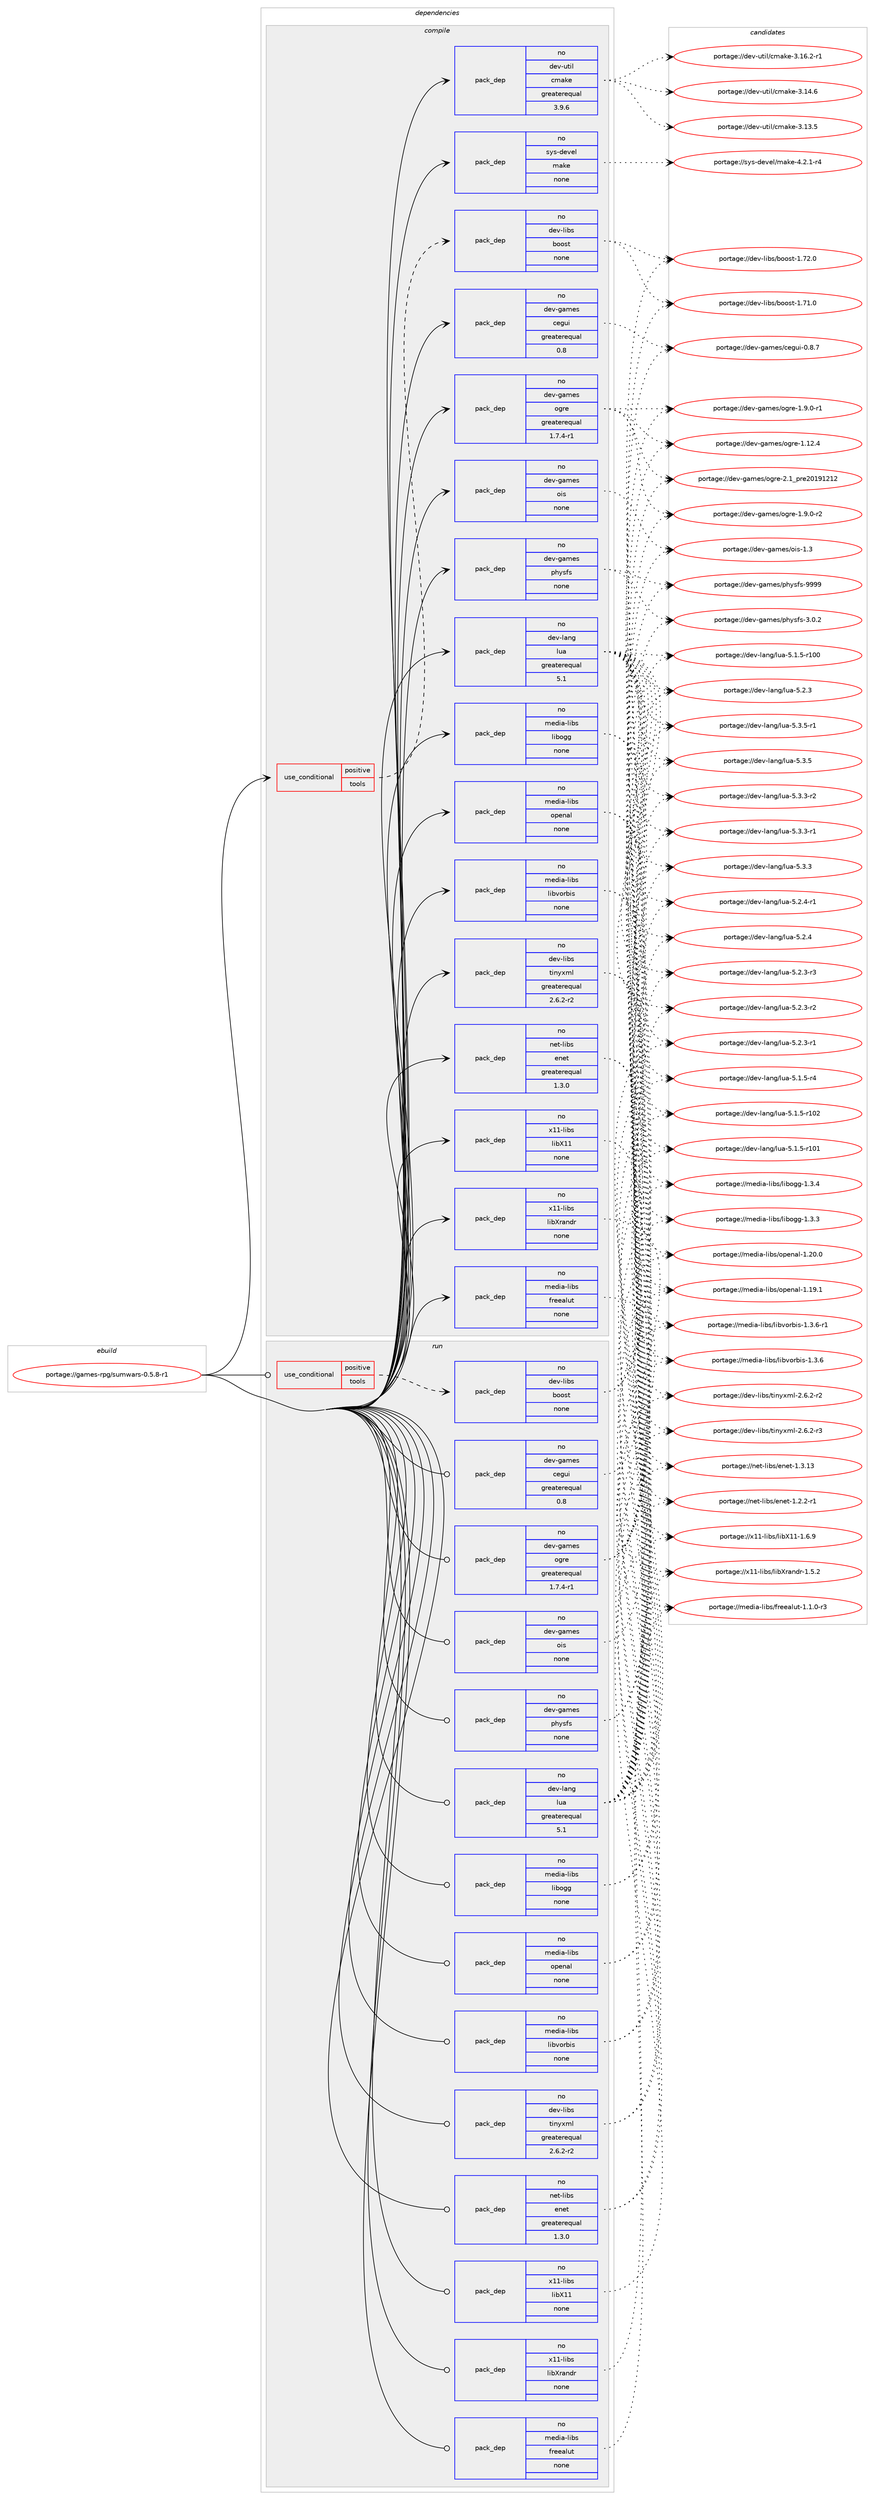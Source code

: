 digraph prolog {

# *************
# Graph options
# *************

newrank=true;
concentrate=true;
compound=true;
graph [rankdir=LR,fontname=Helvetica,fontsize=10,ranksep=1.5];#, ranksep=2.5, nodesep=0.2];
edge  [arrowhead=vee];
node  [fontname=Helvetica,fontsize=10];

# **********
# The ebuild
# **********

subgraph cluster_leftcol {
color=gray;
label=<<i>ebuild</i>>;
id [label="portage://games-rpg/sumwars-0.5.8-r1", color=red, width=4, href="../games-rpg/sumwars-0.5.8-r1.svg"];
}

# ****************
# The dependencies
# ****************

subgraph cluster_midcol {
color=gray;
label=<<i>dependencies</i>>;
subgraph cluster_compile {
fillcolor="#eeeeee";
style=filled;
label=<<i>compile</i>>;
subgraph cond58906 {
dependency282589 [label=<<TABLE BORDER="0" CELLBORDER="1" CELLSPACING="0" CELLPADDING="4"><TR><TD ROWSPAN="3" CELLPADDING="10">use_conditional</TD></TR><TR><TD>positive</TD></TR><TR><TD>tools</TD></TR></TABLE>>, shape=none, color=red];
subgraph pack219281 {
dependency282590 [label=<<TABLE BORDER="0" CELLBORDER="1" CELLSPACING="0" CELLPADDING="4" WIDTH="220"><TR><TD ROWSPAN="6" CELLPADDING="30">pack_dep</TD></TR><TR><TD WIDTH="110">no</TD></TR><TR><TD>dev-libs</TD></TR><TR><TD>boost</TD></TR><TR><TD>none</TD></TR><TR><TD></TD></TR></TABLE>>, shape=none, color=blue];
}
dependency282589:e -> dependency282590:w [weight=20,style="dashed",arrowhead="vee"];
}
id:e -> dependency282589:w [weight=20,style="solid",arrowhead="vee"];
subgraph pack219282 {
dependency282591 [label=<<TABLE BORDER="0" CELLBORDER="1" CELLSPACING="0" CELLPADDING="4" WIDTH="220"><TR><TD ROWSPAN="6" CELLPADDING="30">pack_dep</TD></TR><TR><TD WIDTH="110">no</TD></TR><TR><TD>dev-games</TD></TR><TR><TD>cegui</TD></TR><TR><TD>greaterequal</TD></TR><TR><TD>0.8</TD></TR></TABLE>>, shape=none, color=blue];
}
id:e -> dependency282591:w [weight=20,style="solid",arrowhead="vee"];
subgraph pack219283 {
dependency282592 [label=<<TABLE BORDER="0" CELLBORDER="1" CELLSPACING="0" CELLPADDING="4" WIDTH="220"><TR><TD ROWSPAN="6" CELLPADDING="30">pack_dep</TD></TR><TR><TD WIDTH="110">no</TD></TR><TR><TD>dev-games</TD></TR><TR><TD>ogre</TD></TR><TR><TD>greaterequal</TD></TR><TR><TD>1.7.4-r1</TD></TR></TABLE>>, shape=none, color=blue];
}
id:e -> dependency282592:w [weight=20,style="solid",arrowhead="vee"];
subgraph pack219284 {
dependency282593 [label=<<TABLE BORDER="0" CELLBORDER="1" CELLSPACING="0" CELLPADDING="4" WIDTH="220"><TR><TD ROWSPAN="6" CELLPADDING="30">pack_dep</TD></TR><TR><TD WIDTH="110">no</TD></TR><TR><TD>dev-games</TD></TR><TR><TD>ois</TD></TR><TR><TD>none</TD></TR><TR><TD></TD></TR></TABLE>>, shape=none, color=blue];
}
id:e -> dependency282593:w [weight=20,style="solid",arrowhead="vee"];
subgraph pack219285 {
dependency282594 [label=<<TABLE BORDER="0" CELLBORDER="1" CELLSPACING="0" CELLPADDING="4" WIDTH="220"><TR><TD ROWSPAN="6" CELLPADDING="30">pack_dep</TD></TR><TR><TD WIDTH="110">no</TD></TR><TR><TD>dev-games</TD></TR><TR><TD>physfs</TD></TR><TR><TD>none</TD></TR><TR><TD></TD></TR></TABLE>>, shape=none, color=blue];
}
id:e -> dependency282594:w [weight=20,style="solid",arrowhead="vee"];
subgraph pack219286 {
dependency282595 [label=<<TABLE BORDER="0" CELLBORDER="1" CELLSPACING="0" CELLPADDING="4" WIDTH="220"><TR><TD ROWSPAN="6" CELLPADDING="30">pack_dep</TD></TR><TR><TD WIDTH="110">no</TD></TR><TR><TD>dev-lang</TD></TR><TR><TD>lua</TD></TR><TR><TD>greaterequal</TD></TR><TR><TD>5.1</TD></TR></TABLE>>, shape=none, color=blue];
}
id:e -> dependency282595:w [weight=20,style="solid",arrowhead="vee"];
subgraph pack219287 {
dependency282596 [label=<<TABLE BORDER="0" CELLBORDER="1" CELLSPACING="0" CELLPADDING="4" WIDTH="220"><TR><TD ROWSPAN="6" CELLPADDING="30">pack_dep</TD></TR><TR><TD WIDTH="110">no</TD></TR><TR><TD>dev-libs</TD></TR><TR><TD>tinyxml</TD></TR><TR><TD>greaterequal</TD></TR><TR><TD>2.6.2-r2</TD></TR></TABLE>>, shape=none, color=blue];
}
id:e -> dependency282596:w [weight=20,style="solid",arrowhead="vee"];
subgraph pack219288 {
dependency282597 [label=<<TABLE BORDER="0" CELLBORDER="1" CELLSPACING="0" CELLPADDING="4" WIDTH="220"><TR><TD ROWSPAN="6" CELLPADDING="30">pack_dep</TD></TR><TR><TD WIDTH="110">no</TD></TR><TR><TD>dev-util</TD></TR><TR><TD>cmake</TD></TR><TR><TD>greaterequal</TD></TR><TR><TD>3.9.6</TD></TR></TABLE>>, shape=none, color=blue];
}
id:e -> dependency282597:w [weight=20,style="solid",arrowhead="vee"];
subgraph pack219289 {
dependency282598 [label=<<TABLE BORDER="0" CELLBORDER="1" CELLSPACING="0" CELLPADDING="4" WIDTH="220"><TR><TD ROWSPAN="6" CELLPADDING="30">pack_dep</TD></TR><TR><TD WIDTH="110">no</TD></TR><TR><TD>media-libs</TD></TR><TR><TD>freealut</TD></TR><TR><TD>none</TD></TR><TR><TD></TD></TR></TABLE>>, shape=none, color=blue];
}
id:e -> dependency282598:w [weight=20,style="solid",arrowhead="vee"];
subgraph pack219290 {
dependency282599 [label=<<TABLE BORDER="0" CELLBORDER="1" CELLSPACING="0" CELLPADDING="4" WIDTH="220"><TR><TD ROWSPAN="6" CELLPADDING="30">pack_dep</TD></TR><TR><TD WIDTH="110">no</TD></TR><TR><TD>media-libs</TD></TR><TR><TD>libogg</TD></TR><TR><TD>none</TD></TR><TR><TD></TD></TR></TABLE>>, shape=none, color=blue];
}
id:e -> dependency282599:w [weight=20,style="solid",arrowhead="vee"];
subgraph pack219291 {
dependency282600 [label=<<TABLE BORDER="0" CELLBORDER="1" CELLSPACING="0" CELLPADDING="4" WIDTH="220"><TR><TD ROWSPAN="6" CELLPADDING="30">pack_dep</TD></TR><TR><TD WIDTH="110">no</TD></TR><TR><TD>media-libs</TD></TR><TR><TD>libvorbis</TD></TR><TR><TD>none</TD></TR><TR><TD></TD></TR></TABLE>>, shape=none, color=blue];
}
id:e -> dependency282600:w [weight=20,style="solid",arrowhead="vee"];
subgraph pack219292 {
dependency282601 [label=<<TABLE BORDER="0" CELLBORDER="1" CELLSPACING="0" CELLPADDING="4" WIDTH="220"><TR><TD ROWSPAN="6" CELLPADDING="30">pack_dep</TD></TR><TR><TD WIDTH="110">no</TD></TR><TR><TD>media-libs</TD></TR><TR><TD>openal</TD></TR><TR><TD>none</TD></TR><TR><TD></TD></TR></TABLE>>, shape=none, color=blue];
}
id:e -> dependency282601:w [weight=20,style="solid",arrowhead="vee"];
subgraph pack219293 {
dependency282602 [label=<<TABLE BORDER="0" CELLBORDER="1" CELLSPACING="0" CELLPADDING="4" WIDTH="220"><TR><TD ROWSPAN="6" CELLPADDING="30">pack_dep</TD></TR><TR><TD WIDTH="110">no</TD></TR><TR><TD>net-libs</TD></TR><TR><TD>enet</TD></TR><TR><TD>greaterequal</TD></TR><TR><TD>1.3.0</TD></TR></TABLE>>, shape=none, color=blue];
}
id:e -> dependency282602:w [weight=20,style="solid",arrowhead="vee"];
subgraph pack219294 {
dependency282603 [label=<<TABLE BORDER="0" CELLBORDER="1" CELLSPACING="0" CELLPADDING="4" WIDTH="220"><TR><TD ROWSPAN="6" CELLPADDING="30">pack_dep</TD></TR><TR><TD WIDTH="110">no</TD></TR><TR><TD>sys-devel</TD></TR><TR><TD>make</TD></TR><TR><TD>none</TD></TR><TR><TD></TD></TR></TABLE>>, shape=none, color=blue];
}
id:e -> dependency282603:w [weight=20,style="solid",arrowhead="vee"];
subgraph pack219295 {
dependency282604 [label=<<TABLE BORDER="0" CELLBORDER="1" CELLSPACING="0" CELLPADDING="4" WIDTH="220"><TR><TD ROWSPAN="6" CELLPADDING="30">pack_dep</TD></TR><TR><TD WIDTH="110">no</TD></TR><TR><TD>x11-libs</TD></TR><TR><TD>libX11</TD></TR><TR><TD>none</TD></TR><TR><TD></TD></TR></TABLE>>, shape=none, color=blue];
}
id:e -> dependency282604:w [weight=20,style="solid",arrowhead="vee"];
subgraph pack219296 {
dependency282605 [label=<<TABLE BORDER="0" CELLBORDER="1" CELLSPACING="0" CELLPADDING="4" WIDTH="220"><TR><TD ROWSPAN="6" CELLPADDING="30">pack_dep</TD></TR><TR><TD WIDTH="110">no</TD></TR><TR><TD>x11-libs</TD></TR><TR><TD>libXrandr</TD></TR><TR><TD>none</TD></TR><TR><TD></TD></TR></TABLE>>, shape=none, color=blue];
}
id:e -> dependency282605:w [weight=20,style="solid",arrowhead="vee"];
}
subgraph cluster_compileandrun {
fillcolor="#eeeeee";
style=filled;
label=<<i>compile and run</i>>;
}
subgraph cluster_run {
fillcolor="#eeeeee";
style=filled;
label=<<i>run</i>>;
subgraph cond58907 {
dependency282606 [label=<<TABLE BORDER="0" CELLBORDER="1" CELLSPACING="0" CELLPADDING="4"><TR><TD ROWSPAN="3" CELLPADDING="10">use_conditional</TD></TR><TR><TD>positive</TD></TR><TR><TD>tools</TD></TR></TABLE>>, shape=none, color=red];
subgraph pack219297 {
dependency282607 [label=<<TABLE BORDER="0" CELLBORDER="1" CELLSPACING="0" CELLPADDING="4" WIDTH="220"><TR><TD ROWSPAN="6" CELLPADDING="30">pack_dep</TD></TR><TR><TD WIDTH="110">no</TD></TR><TR><TD>dev-libs</TD></TR><TR><TD>boost</TD></TR><TR><TD>none</TD></TR><TR><TD></TD></TR></TABLE>>, shape=none, color=blue];
}
dependency282606:e -> dependency282607:w [weight=20,style="dashed",arrowhead="vee"];
}
id:e -> dependency282606:w [weight=20,style="solid",arrowhead="odot"];
subgraph pack219298 {
dependency282608 [label=<<TABLE BORDER="0" CELLBORDER="1" CELLSPACING="0" CELLPADDING="4" WIDTH="220"><TR><TD ROWSPAN="6" CELLPADDING="30">pack_dep</TD></TR><TR><TD WIDTH="110">no</TD></TR><TR><TD>dev-games</TD></TR><TR><TD>cegui</TD></TR><TR><TD>greaterequal</TD></TR><TR><TD>0.8</TD></TR></TABLE>>, shape=none, color=blue];
}
id:e -> dependency282608:w [weight=20,style="solid",arrowhead="odot"];
subgraph pack219299 {
dependency282609 [label=<<TABLE BORDER="0" CELLBORDER="1" CELLSPACING="0" CELLPADDING="4" WIDTH="220"><TR><TD ROWSPAN="6" CELLPADDING="30">pack_dep</TD></TR><TR><TD WIDTH="110">no</TD></TR><TR><TD>dev-games</TD></TR><TR><TD>ogre</TD></TR><TR><TD>greaterequal</TD></TR><TR><TD>1.7.4-r1</TD></TR></TABLE>>, shape=none, color=blue];
}
id:e -> dependency282609:w [weight=20,style="solid",arrowhead="odot"];
subgraph pack219300 {
dependency282610 [label=<<TABLE BORDER="0" CELLBORDER="1" CELLSPACING="0" CELLPADDING="4" WIDTH="220"><TR><TD ROWSPAN="6" CELLPADDING="30">pack_dep</TD></TR><TR><TD WIDTH="110">no</TD></TR><TR><TD>dev-games</TD></TR><TR><TD>ois</TD></TR><TR><TD>none</TD></TR><TR><TD></TD></TR></TABLE>>, shape=none, color=blue];
}
id:e -> dependency282610:w [weight=20,style="solid",arrowhead="odot"];
subgraph pack219301 {
dependency282611 [label=<<TABLE BORDER="0" CELLBORDER="1" CELLSPACING="0" CELLPADDING="4" WIDTH="220"><TR><TD ROWSPAN="6" CELLPADDING="30">pack_dep</TD></TR><TR><TD WIDTH="110">no</TD></TR><TR><TD>dev-games</TD></TR><TR><TD>physfs</TD></TR><TR><TD>none</TD></TR><TR><TD></TD></TR></TABLE>>, shape=none, color=blue];
}
id:e -> dependency282611:w [weight=20,style="solid",arrowhead="odot"];
subgraph pack219302 {
dependency282612 [label=<<TABLE BORDER="0" CELLBORDER="1" CELLSPACING="0" CELLPADDING="4" WIDTH="220"><TR><TD ROWSPAN="6" CELLPADDING="30">pack_dep</TD></TR><TR><TD WIDTH="110">no</TD></TR><TR><TD>dev-lang</TD></TR><TR><TD>lua</TD></TR><TR><TD>greaterequal</TD></TR><TR><TD>5.1</TD></TR></TABLE>>, shape=none, color=blue];
}
id:e -> dependency282612:w [weight=20,style="solid",arrowhead="odot"];
subgraph pack219303 {
dependency282613 [label=<<TABLE BORDER="0" CELLBORDER="1" CELLSPACING="0" CELLPADDING="4" WIDTH="220"><TR><TD ROWSPAN="6" CELLPADDING="30">pack_dep</TD></TR><TR><TD WIDTH="110">no</TD></TR><TR><TD>dev-libs</TD></TR><TR><TD>tinyxml</TD></TR><TR><TD>greaterequal</TD></TR><TR><TD>2.6.2-r2</TD></TR></TABLE>>, shape=none, color=blue];
}
id:e -> dependency282613:w [weight=20,style="solid",arrowhead="odot"];
subgraph pack219304 {
dependency282614 [label=<<TABLE BORDER="0" CELLBORDER="1" CELLSPACING="0" CELLPADDING="4" WIDTH="220"><TR><TD ROWSPAN="6" CELLPADDING="30">pack_dep</TD></TR><TR><TD WIDTH="110">no</TD></TR><TR><TD>media-libs</TD></TR><TR><TD>freealut</TD></TR><TR><TD>none</TD></TR><TR><TD></TD></TR></TABLE>>, shape=none, color=blue];
}
id:e -> dependency282614:w [weight=20,style="solid",arrowhead="odot"];
subgraph pack219305 {
dependency282615 [label=<<TABLE BORDER="0" CELLBORDER="1" CELLSPACING="0" CELLPADDING="4" WIDTH="220"><TR><TD ROWSPAN="6" CELLPADDING="30">pack_dep</TD></TR><TR><TD WIDTH="110">no</TD></TR><TR><TD>media-libs</TD></TR><TR><TD>libogg</TD></TR><TR><TD>none</TD></TR><TR><TD></TD></TR></TABLE>>, shape=none, color=blue];
}
id:e -> dependency282615:w [weight=20,style="solid",arrowhead="odot"];
subgraph pack219306 {
dependency282616 [label=<<TABLE BORDER="0" CELLBORDER="1" CELLSPACING="0" CELLPADDING="4" WIDTH="220"><TR><TD ROWSPAN="6" CELLPADDING="30">pack_dep</TD></TR><TR><TD WIDTH="110">no</TD></TR><TR><TD>media-libs</TD></TR><TR><TD>libvorbis</TD></TR><TR><TD>none</TD></TR><TR><TD></TD></TR></TABLE>>, shape=none, color=blue];
}
id:e -> dependency282616:w [weight=20,style="solid",arrowhead="odot"];
subgraph pack219307 {
dependency282617 [label=<<TABLE BORDER="0" CELLBORDER="1" CELLSPACING="0" CELLPADDING="4" WIDTH="220"><TR><TD ROWSPAN="6" CELLPADDING="30">pack_dep</TD></TR><TR><TD WIDTH="110">no</TD></TR><TR><TD>media-libs</TD></TR><TR><TD>openal</TD></TR><TR><TD>none</TD></TR><TR><TD></TD></TR></TABLE>>, shape=none, color=blue];
}
id:e -> dependency282617:w [weight=20,style="solid",arrowhead="odot"];
subgraph pack219308 {
dependency282618 [label=<<TABLE BORDER="0" CELLBORDER="1" CELLSPACING="0" CELLPADDING="4" WIDTH="220"><TR><TD ROWSPAN="6" CELLPADDING="30">pack_dep</TD></TR><TR><TD WIDTH="110">no</TD></TR><TR><TD>net-libs</TD></TR><TR><TD>enet</TD></TR><TR><TD>greaterequal</TD></TR><TR><TD>1.3.0</TD></TR></TABLE>>, shape=none, color=blue];
}
id:e -> dependency282618:w [weight=20,style="solid",arrowhead="odot"];
subgraph pack219309 {
dependency282619 [label=<<TABLE BORDER="0" CELLBORDER="1" CELLSPACING="0" CELLPADDING="4" WIDTH="220"><TR><TD ROWSPAN="6" CELLPADDING="30">pack_dep</TD></TR><TR><TD WIDTH="110">no</TD></TR><TR><TD>x11-libs</TD></TR><TR><TD>libX11</TD></TR><TR><TD>none</TD></TR><TR><TD></TD></TR></TABLE>>, shape=none, color=blue];
}
id:e -> dependency282619:w [weight=20,style="solid",arrowhead="odot"];
subgraph pack219310 {
dependency282620 [label=<<TABLE BORDER="0" CELLBORDER="1" CELLSPACING="0" CELLPADDING="4" WIDTH="220"><TR><TD ROWSPAN="6" CELLPADDING="30">pack_dep</TD></TR><TR><TD WIDTH="110">no</TD></TR><TR><TD>x11-libs</TD></TR><TR><TD>libXrandr</TD></TR><TR><TD>none</TD></TR><TR><TD></TD></TR></TABLE>>, shape=none, color=blue];
}
id:e -> dependency282620:w [weight=20,style="solid",arrowhead="odot"];
}
}

# **************
# The candidates
# **************

subgraph cluster_choices {
rank=same;
color=gray;
label=<<i>candidates</i>>;

subgraph choice219281 {
color=black;
nodesep=1;
choice1001011184510810598115479811111111511645494655504648 [label="portage://dev-libs/boost-1.72.0", color=red, width=4,href="../dev-libs/boost-1.72.0.svg"];
choice1001011184510810598115479811111111511645494655494648 [label="portage://dev-libs/boost-1.71.0", color=red, width=4,href="../dev-libs/boost-1.71.0.svg"];
dependency282590:e -> choice1001011184510810598115479811111111511645494655504648:w [style=dotted,weight="100"];
dependency282590:e -> choice1001011184510810598115479811111111511645494655494648:w [style=dotted,weight="100"];
}
subgraph choice219282 {
color=black;
nodesep=1;
choice10010111845103971091011154799101103117105454846564655 [label="portage://dev-games/cegui-0.8.7", color=red, width=4,href="../dev-games/cegui-0.8.7.svg"];
dependency282591:e -> choice10010111845103971091011154799101103117105454846564655:w [style=dotted,weight="100"];
}
subgraph choice219283 {
color=black;
nodesep=1;
choice10010111845103971091011154711110311410145504649951121141015048495749504950 [label="portage://dev-games/ogre-2.1_pre20191212", color=red, width=4,href="../dev-games/ogre-2.1_pre20191212.svg"];
choice1001011184510397109101115471111031141014549465746484511450 [label="portage://dev-games/ogre-1.9.0-r2", color=red, width=4,href="../dev-games/ogre-1.9.0-r2.svg"];
choice1001011184510397109101115471111031141014549465746484511449 [label="portage://dev-games/ogre-1.9.0-r1", color=red, width=4,href="../dev-games/ogre-1.9.0-r1.svg"];
choice10010111845103971091011154711110311410145494649504652 [label="portage://dev-games/ogre-1.12.4", color=red, width=4,href="../dev-games/ogre-1.12.4.svg"];
dependency282592:e -> choice10010111845103971091011154711110311410145504649951121141015048495749504950:w [style=dotted,weight="100"];
dependency282592:e -> choice1001011184510397109101115471111031141014549465746484511450:w [style=dotted,weight="100"];
dependency282592:e -> choice1001011184510397109101115471111031141014549465746484511449:w [style=dotted,weight="100"];
dependency282592:e -> choice10010111845103971091011154711110311410145494649504652:w [style=dotted,weight="100"];
}
subgraph choice219284 {
color=black;
nodesep=1;
choice10010111845103971091011154711110511545494651 [label="portage://dev-games/ois-1.3", color=red, width=4,href="../dev-games/ois-1.3.svg"];
dependency282593:e -> choice10010111845103971091011154711110511545494651:w [style=dotted,weight="100"];
}
subgraph choice219285 {
color=black;
nodesep=1;
choice1001011184510397109101115471121041211151021154557575757 [label="portage://dev-games/physfs-9999", color=red, width=4,href="../dev-games/physfs-9999.svg"];
choice100101118451039710910111547112104121115102115455146484650 [label="portage://dev-games/physfs-3.0.2", color=red, width=4,href="../dev-games/physfs-3.0.2.svg"];
dependency282594:e -> choice1001011184510397109101115471121041211151021154557575757:w [style=dotted,weight="100"];
dependency282594:e -> choice100101118451039710910111547112104121115102115455146484650:w [style=dotted,weight="100"];
}
subgraph choice219286 {
color=black;
nodesep=1;
choice100101118451089711010347108117974553465146534511449 [label="portage://dev-lang/lua-5.3.5-r1", color=red, width=4,href="../dev-lang/lua-5.3.5-r1.svg"];
choice10010111845108971101034710811797455346514653 [label="portage://dev-lang/lua-5.3.5", color=red, width=4,href="../dev-lang/lua-5.3.5.svg"];
choice100101118451089711010347108117974553465146514511450 [label="portage://dev-lang/lua-5.3.3-r2", color=red, width=4,href="../dev-lang/lua-5.3.3-r2.svg"];
choice100101118451089711010347108117974553465146514511449 [label="portage://dev-lang/lua-5.3.3-r1", color=red, width=4,href="../dev-lang/lua-5.3.3-r1.svg"];
choice10010111845108971101034710811797455346514651 [label="portage://dev-lang/lua-5.3.3", color=red, width=4,href="../dev-lang/lua-5.3.3.svg"];
choice100101118451089711010347108117974553465046524511449 [label="portage://dev-lang/lua-5.2.4-r1", color=red, width=4,href="../dev-lang/lua-5.2.4-r1.svg"];
choice10010111845108971101034710811797455346504652 [label="portage://dev-lang/lua-5.2.4", color=red, width=4,href="../dev-lang/lua-5.2.4.svg"];
choice100101118451089711010347108117974553465046514511451 [label="portage://dev-lang/lua-5.2.3-r3", color=red, width=4,href="../dev-lang/lua-5.2.3-r3.svg"];
choice100101118451089711010347108117974553465046514511450 [label="portage://dev-lang/lua-5.2.3-r2", color=red, width=4,href="../dev-lang/lua-5.2.3-r2.svg"];
choice100101118451089711010347108117974553465046514511449 [label="portage://dev-lang/lua-5.2.3-r1", color=red, width=4,href="../dev-lang/lua-5.2.3-r1.svg"];
choice10010111845108971101034710811797455346504651 [label="portage://dev-lang/lua-5.2.3", color=red, width=4,href="../dev-lang/lua-5.2.3.svg"];
choice100101118451089711010347108117974553464946534511452 [label="portage://dev-lang/lua-5.1.5-r4", color=red, width=4,href="../dev-lang/lua-5.1.5-r4.svg"];
choice1001011184510897110103471081179745534649465345114494850 [label="portage://dev-lang/lua-5.1.5-r102", color=red, width=4,href="../dev-lang/lua-5.1.5-r102.svg"];
choice1001011184510897110103471081179745534649465345114494849 [label="portage://dev-lang/lua-5.1.5-r101", color=red, width=4,href="../dev-lang/lua-5.1.5-r101.svg"];
choice1001011184510897110103471081179745534649465345114494848 [label="portage://dev-lang/lua-5.1.5-r100", color=red, width=4,href="../dev-lang/lua-5.1.5-r100.svg"];
dependency282595:e -> choice100101118451089711010347108117974553465146534511449:w [style=dotted,weight="100"];
dependency282595:e -> choice10010111845108971101034710811797455346514653:w [style=dotted,weight="100"];
dependency282595:e -> choice100101118451089711010347108117974553465146514511450:w [style=dotted,weight="100"];
dependency282595:e -> choice100101118451089711010347108117974553465146514511449:w [style=dotted,weight="100"];
dependency282595:e -> choice10010111845108971101034710811797455346514651:w [style=dotted,weight="100"];
dependency282595:e -> choice100101118451089711010347108117974553465046524511449:w [style=dotted,weight="100"];
dependency282595:e -> choice10010111845108971101034710811797455346504652:w [style=dotted,weight="100"];
dependency282595:e -> choice100101118451089711010347108117974553465046514511451:w [style=dotted,weight="100"];
dependency282595:e -> choice100101118451089711010347108117974553465046514511450:w [style=dotted,weight="100"];
dependency282595:e -> choice100101118451089711010347108117974553465046514511449:w [style=dotted,weight="100"];
dependency282595:e -> choice10010111845108971101034710811797455346504651:w [style=dotted,weight="100"];
dependency282595:e -> choice100101118451089711010347108117974553464946534511452:w [style=dotted,weight="100"];
dependency282595:e -> choice1001011184510897110103471081179745534649465345114494850:w [style=dotted,weight="100"];
dependency282595:e -> choice1001011184510897110103471081179745534649465345114494849:w [style=dotted,weight="100"];
dependency282595:e -> choice1001011184510897110103471081179745534649465345114494848:w [style=dotted,weight="100"];
}
subgraph choice219287 {
color=black;
nodesep=1;
choice1001011184510810598115471161051101211201091084550465446504511451 [label="portage://dev-libs/tinyxml-2.6.2-r3", color=red, width=4,href="../dev-libs/tinyxml-2.6.2-r3.svg"];
choice1001011184510810598115471161051101211201091084550465446504511450 [label="portage://dev-libs/tinyxml-2.6.2-r2", color=red, width=4,href="../dev-libs/tinyxml-2.6.2-r2.svg"];
dependency282596:e -> choice1001011184510810598115471161051101211201091084550465446504511451:w [style=dotted,weight="100"];
dependency282596:e -> choice1001011184510810598115471161051101211201091084550465446504511450:w [style=dotted,weight="100"];
}
subgraph choice219288 {
color=black;
nodesep=1;
choice10010111845117116105108479910997107101455146495446504511449 [label="portage://dev-util/cmake-3.16.2-r1", color=red, width=4,href="../dev-util/cmake-3.16.2-r1.svg"];
choice1001011184511711610510847991099710710145514649524654 [label="portage://dev-util/cmake-3.14.6", color=red, width=4,href="../dev-util/cmake-3.14.6.svg"];
choice1001011184511711610510847991099710710145514649514653 [label="portage://dev-util/cmake-3.13.5", color=red, width=4,href="../dev-util/cmake-3.13.5.svg"];
dependency282597:e -> choice10010111845117116105108479910997107101455146495446504511449:w [style=dotted,weight="100"];
dependency282597:e -> choice1001011184511711610510847991099710710145514649524654:w [style=dotted,weight="100"];
dependency282597:e -> choice1001011184511711610510847991099710710145514649514653:w [style=dotted,weight="100"];
}
subgraph choice219289 {
color=black;
nodesep=1;
choice10910110010597451081059811547102114101101971081171164549464946484511451 [label="portage://media-libs/freealut-1.1.0-r3", color=red, width=4,href="../media-libs/freealut-1.1.0-r3.svg"];
dependency282598:e -> choice10910110010597451081059811547102114101101971081171164549464946484511451:w [style=dotted,weight="100"];
}
subgraph choice219290 {
color=black;
nodesep=1;
choice1091011001059745108105981154710810598111103103454946514652 [label="portage://media-libs/libogg-1.3.4", color=red, width=4,href="../media-libs/libogg-1.3.4.svg"];
choice1091011001059745108105981154710810598111103103454946514651 [label="portage://media-libs/libogg-1.3.3", color=red, width=4,href="../media-libs/libogg-1.3.3.svg"];
dependency282599:e -> choice1091011001059745108105981154710810598111103103454946514652:w [style=dotted,weight="100"];
dependency282599:e -> choice1091011001059745108105981154710810598111103103454946514651:w [style=dotted,weight="100"];
}
subgraph choice219291 {
color=black;
nodesep=1;
choice1091011001059745108105981154710810598118111114981051154549465146544511449 [label="portage://media-libs/libvorbis-1.3.6-r1", color=red, width=4,href="../media-libs/libvorbis-1.3.6-r1.svg"];
choice109101100105974510810598115471081059811811111498105115454946514654 [label="portage://media-libs/libvorbis-1.3.6", color=red, width=4,href="../media-libs/libvorbis-1.3.6.svg"];
dependency282600:e -> choice1091011001059745108105981154710810598118111114981051154549465146544511449:w [style=dotted,weight="100"];
dependency282600:e -> choice109101100105974510810598115471081059811811111498105115454946514654:w [style=dotted,weight="100"];
}
subgraph choice219292 {
color=black;
nodesep=1;
choice109101100105974510810598115471111121011109710845494650484648 [label="portage://media-libs/openal-1.20.0", color=red, width=4,href="../media-libs/openal-1.20.0.svg"];
choice109101100105974510810598115471111121011109710845494649574649 [label="portage://media-libs/openal-1.19.1", color=red, width=4,href="../media-libs/openal-1.19.1.svg"];
dependency282601:e -> choice109101100105974510810598115471111121011109710845494650484648:w [style=dotted,weight="100"];
dependency282601:e -> choice109101100105974510810598115471111121011109710845494649574649:w [style=dotted,weight="100"];
}
subgraph choice219293 {
color=black;
nodesep=1;
choice11010111645108105981154710111010111645494651464951 [label="portage://net-libs/enet-1.3.13", color=red, width=4,href="../net-libs/enet-1.3.13.svg"];
choice1101011164510810598115471011101011164549465046504511449 [label="portage://net-libs/enet-1.2.2-r1", color=red, width=4,href="../net-libs/enet-1.2.2-r1.svg"];
dependency282602:e -> choice11010111645108105981154710111010111645494651464951:w [style=dotted,weight="100"];
dependency282602:e -> choice1101011164510810598115471011101011164549465046504511449:w [style=dotted,weight="100"];
}
subgraph choice219294 {
color=black;
nodesep=1;
choice1151211154510010111810110847109971071014552465046494511452 [label="portage://sys-devel/make-4.2.1-r4", color=red, width=4,href="../sys-devel/make-4.2.1-r4.svg"];
dependency282603:e -> choice1151211154510010111810110847109971071014552465046494511452:w [style=dotted,weight="100"];
}
subgraph choice219295 {
color=black;
nodesep=1;
choice120494945108105981154710810598884949454946544657 [label="portage://x11-libs/libX11-1.6.9", color=red, width=4,href="../x11-libs/libX11-1.6.9.svg"];
dependency282604:e -> choice120494945108105981154710810598884949454946544657:w [style=dotted,weight="100"];
}
subgraph choice219296 {
color=black;
nodesep=1;
choice1204949451081059811547108105988811497110100114454946534650 [label="portage://x11-libs/libXrandr-1.5.2", color=red, width=4,href="../x11-libs/libXrandr-1.5.2.svg"];
dependency282605:e -> choice1204949451081059811547108105988811497110100114454946534650:w [style=dotted,weight="100"];
}
subgraph choice219297 {
color=black;
nodesep=1;
choice1001011184510810598115479811111111511645494655504648 [label="portage://dev-libs/boost-1.72.0", color=red, width=4,href="../dev-libs/boost-1.72.0.svg"];
choice1001011184510810598115479811111111511645494655494648 [label="portage://dev-libs/boost-1.71.0", color=red, width=4,href="../dev-libs/boost-1.71.0.svg"];
dependency282607:e -> choice1001011184510810598115479811111111511645494655504648:w [style=dotted,weight="100"];
dependency282607:e -> choice1001011184510810598115479811111111511645494655494648:w [style=dotted,weight="100"];
}
subgraph choice219298 {
color=black;
nodesep=1;
choice10010111845103971091011154799101103117105454846564655 [label="portage://dev-games/cegui-0.8.7", color=red, width=4,href="../dev-games/cegui-0.8.7.svg"];
dependency282608:e -> choice10010111845103971091011154799101103117105454846564655:w [style=dotted,weight="100"];
}
subgraph choice219299 {
color=black;
nodesep=1;
choice10010111845103971091011154711110311410145504649951121141015048495749504950 [label="portage://dev-games/ogre-2.1_pre20191212", color=red, width=4,href="../dev-games/ogre-2.1_pre20191212.svg"];
choice1001011184510397109101115471111031141014549465746484511450 [label="portage://dev-games/ogre-1.9.0-r2", color=red, width=4,href="../dev-games/ogre-1.9.0-r2.svg"];
choice1001011184510397109101115471111031141014549465746484511449 [label="portage://dev-games/ogre-1.9.0-r1", color=red, width=4,href="../dev-games/ogre-1.9.0-r1.svg"];
choice10010111845103971091011154711110311410145494649504652 [label="portage://dev-games/ogre-1.12.4", color=red, width=4,href="../dev-games/ogre-1.12.4.svg"];
dependency282609:e -> choice10010111845103971091011154711110311410145504649951121141015048495749504950:w [style=dotted,weight="100"];
dependency282609:e -> choice1001011184510397109101115471111031141014549465746484511450:w [style=dotted,weight="100"];
dependency282609:e -> choice1001011184510397109101115471111031141014549465746484511449:w [style=dotted,weight="100"];
dependency282609:e -> choice10010111845103971091011154711110311410145494649504652:w [style=dotted,weight="100"];
}
subgraph choice219300 {
color=black;
nodesep=1;
choice10010111845103971091011154711110511545494651 [label="portage://dev-games/ois-1.3", color=red, width=4,href="../dev-games/ois-1.3.svg"];
dependency282610:e -> choice10010111845103971091011154711110511545494651:w [style=dotted,weight="100"];
}
subgraph choice219301 {
color=black;
nodesep=1;
choice1001011184510397109101115471121041211151021154557575757 [label="portage://dev-games/physfs-9999", color=red, width=4,href="../dev-games/physfs-9999.svg"];
choice100101118451039710910111547112104121115102115455146484650 [label="portage://dev-games/physfs-3.0.2", color=red, width=4,href="../dev-games/physfs-3.0.2.svg"];
dependency282611:e -> choice1001011184510397109101115471121041211151021154557575757:w [style=dotted,weight="100"];
dependency282611:e -> choice100101118451039710910111547112104121115102115455146484650:w [style=dotted,weight="100"];
}
subgraph choice219302 {
color=black;
nodesep=1;
choice100101118451089711010347108117974553465146534511449 [label="portage://dev-lang/lua-5.3.5-r1", color=red, width=4,href="../dev-lang/lua-5.3.5-r1.svg"];
choice10010111845108971101034710811797455346514653 [label="portage://dev-lang/lua-5.3.5", color=red, width=4,href="../dev-lang/lua-5.3.5.svg"];
choice100101118451089711010347108117974553465146514511450 [label="portage://dev-lang/lua-5.3.3-r2", color=red, width=4,href="../dev-lang/lua-5.3.3-r2.svg"];
choice100101118451089711010347108117974553465146514511449 [label="portage://dev-lang/lua-5.3.3-r1", color=red, width=4,href="../dev-lang/lua-5.3.3-r1.svg"];
choice10010111845108971101034710811797455346514651 [label="portage://dev-lang/lua-5.3.3", color=red, width=4,href="../dev-lang/lua-5.3.3.svg"];
choice100101118451089711010347108117974553465046524511449 [label="portage://dev-lang/lua-5.2.4-r1", color=red, width=4,href="../dev-lang/lua-5.2.4-r1.svg"];
choice10010111845108971101034710811797455346504652 [label="portage://dev-lang/lua-5.2.4", color=red, width=4,href="../dev-lang/lua-5.2.4.svg"];
choice100101118451089711010347108117974553465046514511451 [label="portage://dev-lang/lua-5.2.3-r3", color=red, width=4,href="../dev-lang/lua-5.2.3-r3.svg"];
choice100101118451089711010347108117974553465046514511450 [label="portage://dev-lang/lua-5.2.3-r2", color=red, width=4,href="../dev-lang/lua-5.2.3-r2.svg"];
choice100101118451089711010347108117974553465046514511449 [label="portage://dev-lang/lua-5.2.3-r1", color=red, width=4,href="../dev-lang/lua-5.2.3-r1.svg"];
choice10010111845108971101034710811797455346504651 [label="portage://dev-lang/lua-5.2.3", color=red, width=4,href="../dev-lang/lua-5.2.3.svg"];
choice100101118451089711010347108117974553464946534511452 [label="portage://dev-lang/lua-5.1.5-r4", color=red, width=4,href="../dev-lang/lua-5.1.5-r4.svg"];
choice1001011184510897110103471081179745534649465345114494850 [label="portage://dev-lang/lua-5.1.5-r102", color=red, width=4,href="../dev-lang/lua-5.1.5-r102.svg"];
choice1001011184510897110103471081179745534649465345114494849 [label="portage://dev-lang/lua-5.1.5-r101", color=red, width=4,href="../dev-lang/lua-5.1.5-r101.svg"];
choice1001011184510897110103471081179745534649465345114494848 [label="portage://dev-lang/lua-5.1.5-r100", color=red, width=4,href="../dev-lang/lua-5.1.5-r100.svg"];
dependency282612:e -> choice100101118451089711010347108117974553465146534511449:w [style=dotted,weight="100"];
dependency282612:e -> choice10010111845108971101034710811797455346514653:w [style=dotted,weight="100"];
dependency282612:e -> choice100101118451089711010347108117974553465146514511450:w [style=dotted,weight="100"];
dependency282612:e -> choice100101118451089711010347108117974553465146514511449:w [style=dotted,weight="100"];
dependency282612:e -> choice10010111845108971101034710811797455346514651:w [style=dotted,weight="100"];
dependency282612:e -> choice100101118451089711010347108117974553465046524511449:w [style=dotted,weight="100"];
dependency282612:e -> choice10010111845108971101034710811797455346504652:w [style=dotted,weight="100"];
dependency282612:e -> choice100101118451089711010347108117974553465046514511451:w [style=dotted,weight="100"];
dependency282612:e -> choice100101118451089711010347108117974553465046514511450:w [style=dotted,weight="100"];
dependency282612:e -> choice100101118451089711010347108117974553465046514511449:w [style=dotted,weight="100"];
dependency282612:e -> choice10010111845108971101034710811797455346504651:w [style=dotted,weight="100"];
dependency282612:e -> choice100101118451089711010347108117974553464946534511452:w [style=dotted,weight="100"];
dependency282612:e -> choice1001011184510897110103471081179745534649465345114494850:w [style=dotted,weight="100"];
dependency282612:e -> choice1001011184510897110103471081179745534649465345114494849:w [style=dotted,weight="100"];
dependency282612:e -> choice1001011184510897110103471081179745534649465345114494848:w [style=dotted,weight="100"];
}
subgraph choice219303 {
color=black;
nodesep=1;
choice1001011184510810598115471161051101211201091084550465446504511451 [label="portage://dev-libs/tinyxml-2.6.2-r3", color=red, width=4,href="../dev-libs/tinyxml-2.6.2-r3.svg"];
choice1001011184510810598115471161051101211201091084550465446504511450 [label="portage://dev-libs/tinyxml-2.6.2-r2", color=red, width=4,href="../dev-libs/tinyxml-2.6.2-r2.svg"];
dependency282613:e -> choice1001011184510810598115471161051101211201091084550465446504511451:w [style=dotted,weight="100"];
dependency282613:e -> choice1001011184510810598115471161051101211201091084550465446504511450:w [style=dotted,weight="100"];
}
subgraph choice219304 {
color=black;
nodesep=1;
choice10910110010597451081059811547102114101101971081171164549464946484511451 [label="portage://media-libs/freealut-1.1.0-r3", color=red, width=4,href="../media-libs/freealut-1.1.0-r3.svg"];
dependency282614:e -> choice10910110010597451081059811547102114101101971081171164549464946484511451:w [style=dotted,weight="100"];
}
subgraph choice219305 {
color=black;
nodesep=1;
choice1091011001059745108105981154710810598111103103454946514652 [label="portage://media-libs/libogg-1.3.4", color=red, width=4,href="../media-libs/libogg-1.3.4.svg"];
choice1091011001059745108105981154710810598111103103454946514651 [label="portage://media-libs/libogg-1.3.3", color=red, width=4,href="../media-libs/libogg-1.3.3.svg"];
dependency282615:e -> choice1091011001059745108105981154710810598111103103454946514652:w [style=dotted,weight="100"];
dependency282615:e -> choice1091011001059745108105981154710810598111103103454946514651:w [style=dotted,weight="100"];
}
subgraph choice219306 {
color=black;
nodesep=1;
choice1091011001059745108105981154710810598118111114981051154549465146544511449 [label="portage://media-libs/libvorbis-1.3.6-r1", color=red, width=4,href="../media-libs/libvorbis-1.3.6-r1.svg"];
choice109101100105974510810598115471081059811811111498105115454946514654 [label="portage://media-libs/libvorbis-1.3.6", color=red, width=4,href="../media-libs/libvorbis-1.3.6.svg"];
dependency282616:e -> choice1091011001059745108105981154710810598118111114981051154549465146544511449:w [style=dotted,weight="100"];
dependency282616:e -> choice109101100105974510810598115471081059811811111498105115454946514654:w [style=dotted,weight="100"];
}
subgraph choice219307 {
color=black;
nodesep=1;
choice109101100105974510810598115471111121011109710845494650484648 [label="portage://media-libs/openal-1.20.0", color=red, width=4,href="../media-libs/openal-1.20.0.svg"];
choice109101100105974510810598115471111121011109710845494649574649 [label="portage://media-libs/openal-1.19.1", color=red, width=4,href="../media-libs/openal-1.19.1.svg"];
dependency282617:e -> choice109101100105974510810598115471111121011109710845494650484648:w [style=dotted,weight="100"];
dependency282617:e -> choice109101100105974510810598115471111121011109710845494649574649:w [style=dotted,weight="100"];
}
subgraph choice219308 {
color=black;
nodesep=1;
choice11010111645108105981154710111010111645494651464951 [label="portage://net-libs/enet-1.3.13", color=red, width=4,href="../net-libs/enet-1.3.13.svg"];
choice1101011164510810598115471011101011164549465046504511449 [label="portage://net-libs/enet-1.2.2-r1", color=red, width=4,href="../net-libs/enet-1.2.2-r1.svg"];
dependency282618:e -> choice11010111645108105981154710111010111645494651464951:w [style=dotted,weight="100"];
dependency282618:e -> choice1101011164510810598115471011101011164549465046504511449:w [style=dotted,weight="100"];
}
subgraph choice219309 {
color=black;
nodesep=1;
choice120494945108105981154710810598884949454946544657 [label="portage://x11-libs/libX11-1.6.9", color=red, width=4,href="../x11-libs/libX11-1.6.9.svg"];
dependency282619:e -> choice120494945108105981154710810598884949454946544657:w [style=dotted,weight="100"];
}
subgraph choice219310 {
color=black;
nodesep=1;
choice1204949451081059811547108105988811497110100114454946534650 [label="portage://x11-libs/libXrandr-1.5.2", color=red, width=4,href="../x11-libs/libXrandr-1.5.2.svg"];
dependency282620:e -> choice1204949451081059811547108105988811497110100114454946534650:w [style=dotted,weight="100"];
}
}

}
